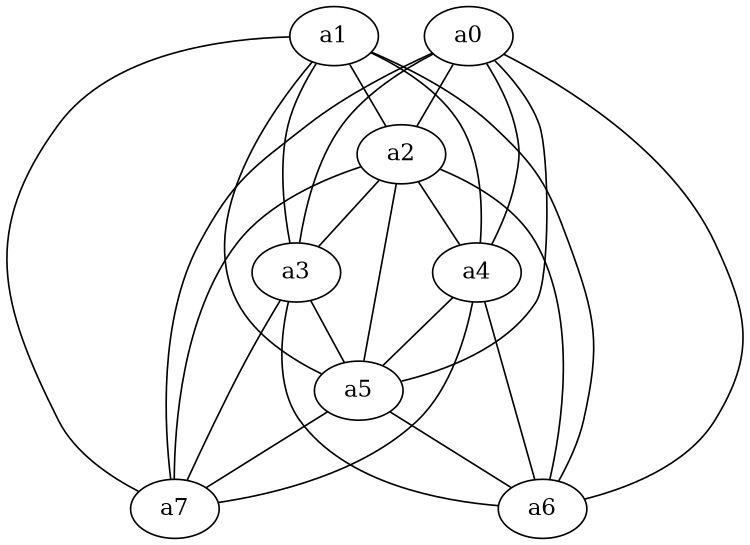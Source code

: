 graph {
  size="5,5";

  var6989586621679009792[label="a0"];
  var6989586621679009793[label="a1"];
  var6989586621679009794[label="a2"];
  var6989586621679009795[label="a3"];
  var6989586621679009796[label="a4"];
  var6989586621679009797[label="a5"];
  var6989586621679009798[label="a6"];
  var6989586621679009799[label="a7"];

  var6989586621679009792--var6989586621679009794;
  var6989586621679009792--var6989586621679009795;
  var6989586621679009792--var6989586621679009796;
  var6989586621679009792--var6989586621679009797;
  var6989586621679009792--var6989586621679009798;
  var6989586621679009792--var6989586621679009799;
  var6989586621679009793--var6989586621679009794;
  var6989586621679009793--var6989586621679009795;
  var6989586621679009793--var6989586621679009796;
  var6989586621679009793--var6989586621679009797;
  var6989586621679009793--var6989586621679009798;
  var6989586621679009793--var6989586621679009799;
  var6989586621679009794--var6989586621679009795;
  var6989586621679009794--var6989586621679009796;
  var6989586621679009794--var6989586621679009797;
  var6989586621679009794--var6989586621679009798;
  var6989586621679009794--var6989586621679009799;
  var6989586621679009795--var6989586621679009797;
  var6989586621679009795--var6989586621679009798;
  var6989586621679009795--var6989586621679009799;
  var6989586621679009796--var6989586621679009797;
  var6989586621679009796--var6989586621679009798;
  var6989586621679009796--var6989586621679009799;
  var6989586621679009797--var6989586621679009798;
  var6989586621679009797--var6989586621679009799;
}
